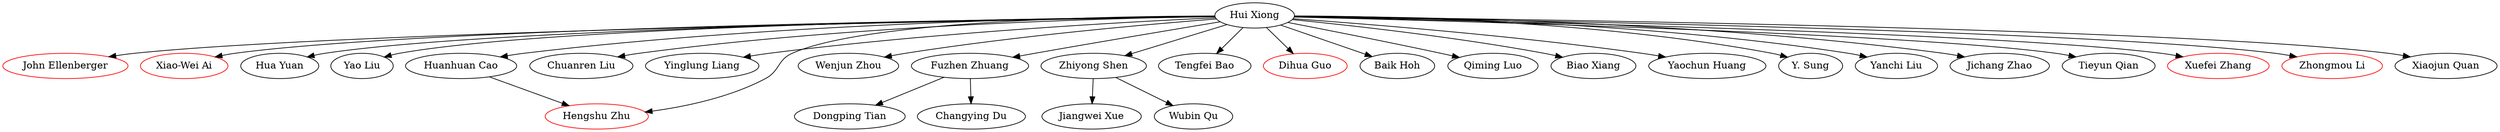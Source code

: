 strict digraph G{
"Hui Xiong" -> "John Ellenberger"
"Hui Xiong" -> "Xiao-Wei Ai"
"Hui Xiong" -> "Hua Yuan"
"Hui Xiong" -> "Yao Liu"
"Hui Xiong" -> "Hengshu Zhu"
"Hui Xiong" -> "Chuanren Liu"
"Hui Xiong" -> "Yinglung Liang"
"Hui Xiong" -> "Fuzhen Zhuang"
"Hui Xiong" -> "Wenjun Zhou"
"Hui Xiong" -> "Huanhuan Cao"
"Hui Xiong" -> "Zhiyong Shen"
"Hui Xiong" -> "Tengfei Bao"
"Hui Xiong" -> "Dihua Guo"
"Hui Xiong" -> "Baik Hoh"
"Hui Xiong" -> "Qiming Luo"
"Huanhuan Cao" -> "Hengshu Zhu"
"Hui Xiong" -> "Biao Xiang"
"Hui Xiong" -> "Yaochun Huang"
"Zhiyong Shen" -> "Wubin Qu"
"Hui Xiong" -> "Y. Sung"
"Hui Xiong" -> "Yanchi Liu"
"Hui Xiong" -> "Jichang Zhao"
"Hui Xiong" -> "Tieyun Qian"
"Hui Xiong" -> "Xuefei Zhang"
"Hui Xiong" -> "Zhongmou Li"
"Zhiyong Shen" -> "Jiangwei Xue"
"Fuzhen Zhuang" -> "Changying Du"
"Fuzhen Zhuang" -> "Dongping Tian"
"Hui Xiong" -> "Xiaojun Quan"
"Dihua Guo" [color = red]"Xuefei Zhang" [color = red]"Hengshu Zhu" [color = red]"Zhongmou Li" [color = red]"Xiao-Wei Ai" [color = red]"John Ellenberger" [color = red]}